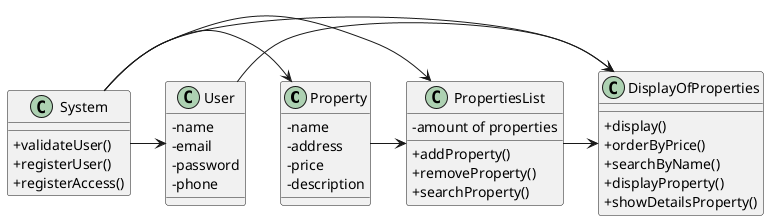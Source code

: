 @startuml

skinparam packageStyle rectangle
skinparam shadowing false
'skinparam linetype polyline


skinparam classAttributeIconSize 0

class Property {
    -name
    -address
    -price
    -description
}

class PropertiesList {
    -amount of properties

    + addProperty()
    + removeProperty()
    + searchProperty()
}

class User {
    - name
    - email
    - password
    - phone
}

class DisplayOfProperties {
    + display()
    + orderByPrice()
    + searchByName()
    + displayProperty()
    + showDetailsProperty()

}

class System {
    + validateUser()
    + registerUser()
    + registerAccess()
}

Property -> PropertiesList
PropertiesList -> DisplayOfProperties
User -> DisplayOfProperties
System -> Property
System -> PropertiesList
System -> User
System -> DisplayOfProperties



@enduml